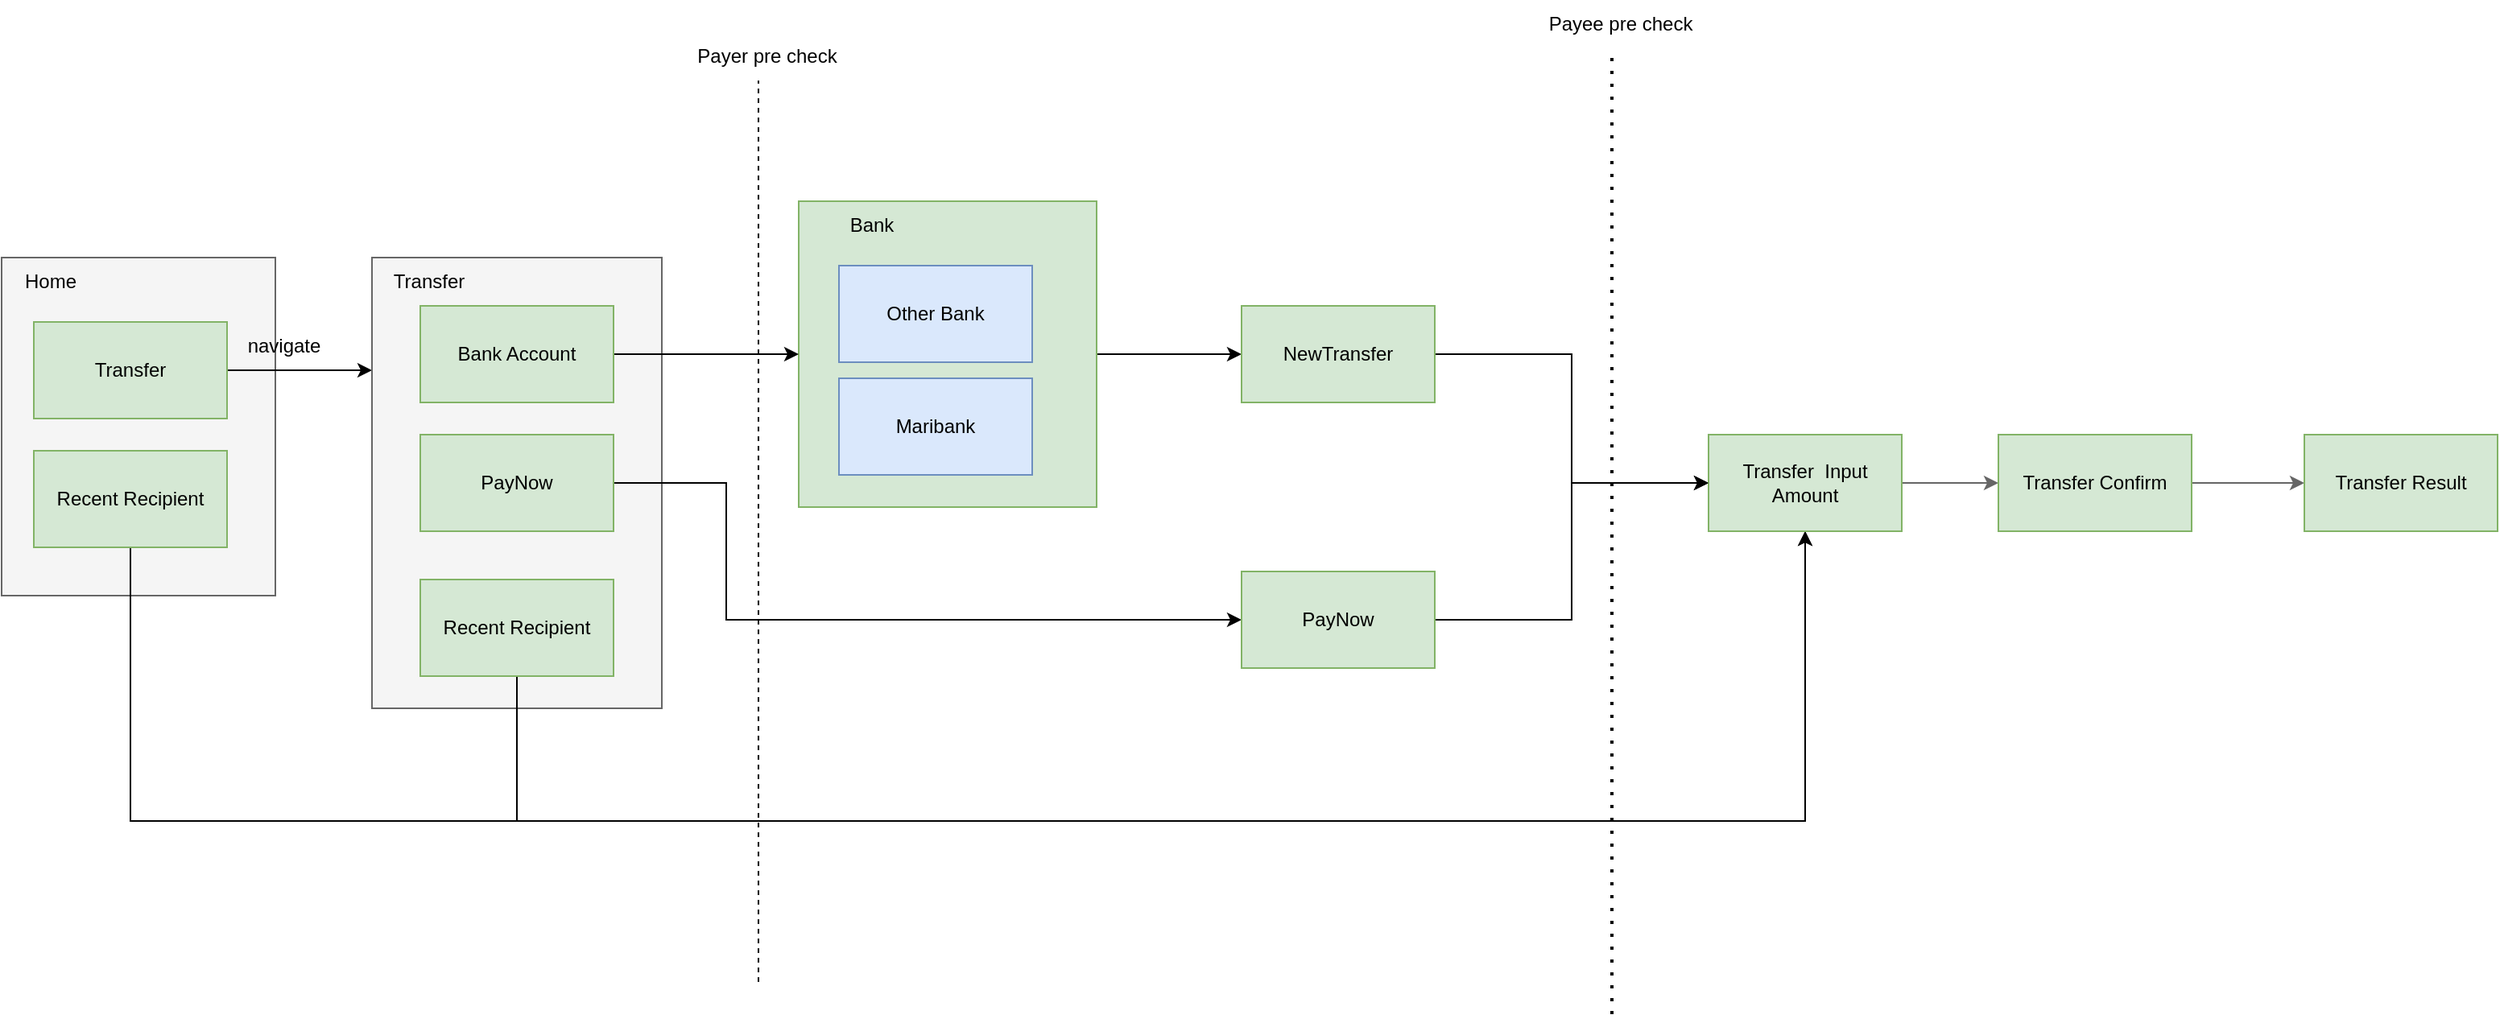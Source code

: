 <mxfile version="20.0.4" type="github">
  <diagram id="bX5sPl4p7DwddH2O-ysd" name="Page-1">
    <mxGraphModel dx="1234" dy="793" grid="1" gridSize="10" guides="1" tooltips="1" connect="1" arrows="1" fold="1" page="1" pageScale="1" pageWidth="827" pageHeight="1169" math="0" shadow="0">
      <root>
        <mxCell id="0" />
        <mxCell id="1" parent="0" />
        <mxCell id="V3oViIxJNqCeqKLx3S1p-10" style="edgeStyle=orthogonalEdgeStyle;rounded=0;orthogonalLoop=1;jettySize=auto;html=1;" edge="1" parent="1" source="V3oViIxJNqCeqKLx3S1p-1" target="V3oViIxJNqCeqKLx3S1p-5">
          <mxGeometry relative="1" as="geometry" />
        </mxCell>
        <mxCell id="V3oViIxJNqCeqKLx3S1p-1" value="" style="rounded=0;whiteSpace=wrap;html=1;fillColor=#d5e8d4;strokeColor=#82b366;" vertex="1" parent="1">
          <mxGeometry x="535" y="135" width="185" height="190" as="geometry" />
        </mxCell>
        <mxCell id="ZQvtZ0A3CkWybkyIGqYU-2" value="" style="rounded=0;whiteSpace=wrap;html=1;fillColor=#f5f5f5;fontColor=#333333;strokeColor=#666666;" parent="1" vertex="1">
          <mxGeometry x="40" y="170" width="170" height="210" as="geometry" />
        </mxCell>
        <mxCell id="ZQvtZ0A3CkWybkyIGqYU-11" style="edgeStyle=orthogonalEdgeStyle;rounded=0;orthogonalLoop=1;jettySize=auto;html=1;entryX=0;entryY=0.25;entryDx=0;entryDy=0;" parent="1" source="ZQvtZ0A3CkWybkyIGqYU-1" target="ZQvtZ0A3CkWybkyIGqYU-5" edge="1">
          <mxGeometry relative="1" as="geometry" />
        </mxCell>
        <mxCell id="ZQvtZ0A3CkWybkyIGqYU-1" value="Transfer" style="rounded=0;whiteSpace=wrap;html=1;fillColor=#d5e8d4;strokeColor=#82b366;" parent="1" vertex="1">
          <mxGeometry x="60" y="210" width="120" height="60" as="geometry" />
        </mxCell>
        <mxCell id="ZQvtZ0A3CkWybkyIGqYU-3" value="Home" style="text;html=1;align=center;verticalAlign=middle;resizable=0;points=[];autosize=1;strokeColor=none;fillColor=none;" parent="1" vertex="1">
          <mxGeometry x="40" y="170" width="60" height="30" as="geometry" />
        </mxCell>
        <mxCell id="V3oViIxJNqCeqKLx3S1p-16" style="edgeStyle=orthogonalEdgeStyle;rounded=0;orthogonalLoop=1;jettySize=auto;html=1;entryX=0.5;entryY=1;entryDx=0;entryDy=0;" edge="1" parent="1" source="ZQvtZ0A3CkWybkyIGqYU-4" target="ZQvtZ0A3CkWybkyIGqYU-28">
          <mxGeometry relative="1" as="geometry">
            <mxPoint x="980" y="550" as="targetPoint" />
            <Array as="points">
              <mxPoint x="120" y="520" />
              <mxPoint x="1160" y="520" />
            </Array>
          </mxGeometry>
        </mxCell>
        <mxCell id="ZQvtZ0A3CkWybkyIGqYU-4" value="Recent Recipient" style="rounded=0;whiteSpace=wrap;html=1;fillColor=#d5e8d4;strokeColor=#82b366;" parent="1" vertex="1">
          <mxGeometry x="60" y="290" width="120" height="60" as="geometry" />
        </mxCell>
        <mxCell id="ZQvtZ0A3CkWybkyIGqYU-5" value="" style="rounded=0;whiteSpace=wrap;html=1;fillColor=#f5f5f5;fontColor=#333333;strokeColor=#666666;" parent="1" vertex="1">
          <mxGeometry x="270" y="170" width="180" height="280" as="geometry" />
        </mxCell>
        <mxCell id="ZQvtZ0A3CkWybkyIGqYU-6" value="Transfer" style="text;html=1;align=center;verticalAlign=middle;resizable=0;points=[];autosize=1;strokeColor=none;fillColor=none;" parent="1" vertex="1">
          <mxGeometry x="270" y="170" width="70" height="30" as="geometry" />
        </mxCell>
        <mxCell id="V3oViIxJNqCeqKLx3S1p-4" style="edgeStyle=orthogonalEdgeStyle;rounded=0;orthogonalLoop=1;jettySize=auto;html=1;" edge="1" parent="1" source="ZQvtZ0A3CkWybkyIGqYU-7" target="V3oViIxJNqCeqKLx3S1p-1">
          <mxGeometry relative="1" as="geometry" />
        </mxCell>
        <mxCell id="ZQvtZ0A3CkWybkyIGqYU-7" value="Bank Account" style="rounded=0;whiteSpace=wrap;html=1;fillColor=#d5e8d4;strokeColor=#82b366;" parent="1" vertex="1">
          <mxGeometry x="300" y="200" width="120" height="60" as="geometry" />
        </mxCell>
        <mxCell id="V3oViIxJNqCeqKLx3S1p-3" style="edgeStyle=orthogonalEdgeStyle;rounded=0;orthogonalLoop=1;jettySize=auto;html=1;entryX=0;entryY=0.5;entryDx=0;entryDy=0;" edge="1" parent="1" source="ZQvtZ0A3CkWybkyIGqYU-8" target="ZQvtZ0A3CkWybkyIGqYU-13">
          <mxGeometry relative="1" as="geometry">
            <Array as="points">
              <mxPoint x="490" y="310" />
              <mxPoint x="490" y="395" />
              <mxPoint x="800" y="395" />
            </Array>
          </mxGeometry>
        </mxCell>
        <mxCell id="ZQvtZ0A3CkWybkyIGqYU-8" value="PayNow" style="rounded=0;whiteSpace=wrap;html=1;fillColor=#d5e8d4;strokeColor=#82b366;" parent="1" vertex="1">
          <mxGeometry x="300" y="280" width="120" height="60" as="geometry" />
        </mxCell>
        <mxCell id="V3oViIxJNqCeqKLx3S1p-15" style="edgeStyle=orthogonalEdgeStyle;rounded=0;orthogonalLoop=1;jettySize=auto;html=1;" edge="1" parent="1" source="ZQvtZ0A3CkWybkyIGqYU-10" target="ZQvtZ0A3CkWybkyIGqYU-28">
          <mxGeometry relative="1" as="geometry">
            <mxPoint x="1050" y="630" as="targetPoint" />
            <Array as="points">
              <mxPoint x="360" y="520" />
              <mxPoint x="1160" y="520" />
            </Array>
          </mxGeometry>
        </mxCell>
        <mxCell id="ZQvtZ0A3CkWybkyIGqYU-10" value="Recent Recipient" style="rounded=0;whiteSpace=wrap;html=1;fillColor=#d5e8d4;strokeColor=#82b366;" parent="1" vertex="1">
          <mxGeometry x="300" y="370" width="120" height="60" as="geometry" />
        </mxCell>
        <mxCell id="ZQvtZ0A3CkWybkyIGqYU-12" value="navigate" style="text;html=1;align=center;verticalAlign=middle;resizable=0;points=[];autosize=1;strokeColor=none;fillColor=none;" parent="1" vertex="1">
          <mxGeometry x="180" y="210" width="70" height="30" as="geometry" />
        </mxCell>
        <mxCell id="V3oViIxJNqCeqKLx3S1p-11" style="edgeStyle=orthogonalEdgeStyle;rounded=0;orthogonalLoop=1;jettySize=auto;html=1;entryX=0;entryY=0.5;entryDx=0;entryDy=0;" edge="1" parent="1" source="ZQvtZ0A3CkWybkyIGqYU-13" target="ZQvtZ0A3CkWybkyIGqYU-28">
          <mxGeometry relative="1" as="geometry" />
        </mxCell>
        <mxCell id="ZQvtZ0A3CkWybkyIGqYU-13" value="PayNow" style="rounded=0;whiteSpace=wrap;html=1;fillColor=#d5e8d4;strokeColor=#82b366;" parent="1" vertex="1">
          <mxGeometry x="810" y="365" width="120" height="60" as="geometry" />
        </mxCell>
        <mxCell id="ZQvtZ0A3CkWybkyIGqYU-16" value="&lt;span style=&quot;&quot;&gt;Other Bank&lt;/span&gt;" style="rounded=0;whiteSpace=wrap;html=1;fontFamily=Helvetica;fontSize=12;fontColor=default;align=center;strokeColor=#6c8ebf;fillColor=#dae8fc;" parent="1" vertex="1">
          <mxGeometry x="560" y="175" width="120" height="60" as="geometry" />
        </mxCell>
        <mxCell id="ZQvtZ0A3CkWybkyIGqYU-17" value="&lt;span style=&quot;&quot;&gt;Maribank&lt;/span&gt;" style="rounded=0;whiteSpace=wrap;html=1;fontFamily=Helvetica;fontSize=12;align=center;strokeColor=#6c8ebf;fillColor=#dae8fc;" parent="1" vertex="1">
          <mxGeometry x="560" y="245" width="120" height="60" as="geometry" />
        </mxCell>
        <mxCell id="ZQvtZ0A3CkWybkyIGqYU-37" value="" style="edgeStyle=orthogonalEdgeStyle;rounded=0;orthogonalLoop=1;jettySize=auto;html=1;fillColor=#f5f5f5;strokeColor=#666666;" parent="1" source="ZQvtZ0A3CkWybkyIGqYU-28" target="ZQvtZ0A3CkWybkyIGqYU-35" edge="1">
          <mxGeometry relative="1" as="geometry" />
        </mxCell>
        <mxCell id="ZQvtZ0A3CkWybkyIGqYU-28" value="Transfer&amp;nbsp; Input Amount" style="rounded=0;whiteSpace=wrap;html=1;fillColor=#d5e8d4;strokeColor=#82b366;" parent="1" vertex="1">
          <mxGeometry x="1100" y="280" width="120" height="60" as="geometry" />
        </mxCell>
        <mxCell id="ZQvtZ0A3CkWybkyIGqYU-30" value="" style="edgeStyle=orthogonalEdgeStyle;rounded=0;orthogonalLoop=1;jettySize=auto;html=1;exitX=1;exitY=0.5;exitDx=0;exitDy=0;entryX=0;entryY=0.5;entryDx=0;entryDy=0;" parent="1" source="V3oViIxJNqCeqKLx3S1p-5" target="ZQvtZ0A3CkWybkyIGqYU-28" edge="1">
          <mxGeometry relative="1" as="geometry">
            <mxPoint x="1150" y="330" as="sourcePoint" />
          </mxGeometry>
        </mxCell>
        <mxCell id="ZQvtZ0A3CkWybkyIGqYU-38" value="" style="edgeStyle=orthogonalEdgeStyle;rounded=0;orthogonalLoop=1;jettySize=auto;html=1;fillColor=#f5f5f5;strokeColor=#666666;" parent="1" source="ZQvtZ0A3CkWybkyIGqYU-35" target="ZQvtZ0A3CkWybkyIGqYU-36" edge="1">
          <mxGeometry relative="1" as="geometry" />
        </mxCell>
        <mxCell id="ZQvtZ0A3CkWybkyIGqYU-35" value="Transfer Confirm" style="rounded=0;whiteSpace=wrap;html=1;fillColor=#d5e8d4;strokeColor=#82b366;" parent="1" vertex="1">
          <mxGeometry x="1280" y="280" width="120" height="60" as="geometry" />
        </mxCell>
        <mxCell id="ZQvtZ0A3CkWybkyIGqYU-36" value="Transfer Result" style="rounded=0;whiteSpace=wrap;html=1;fillColor=#d5e8d4;strokeColor=#82b366;" parent="1" vertex="1">
          <mxGeometry x="1470" y="280" width="120" height="60" as="geometry" />
        </mxCell>
        <mxCell id="V3oViIxJNqCeqKLx3S1p-2" value="Bank" style="text;html=1;align=center;verticalAlign=middle;resizable=0;points=[];autosize=1;strokeColor=none;fillColor=none;" vertex="1" parent="1">
          <mxGeometry x="555" y="135" width="50" height="30" as="geometry" />
        </mxCell>
        <mxCell id="V3oViIxJNqCeqKLx3S1p-5" value="NewTransfer" style="rounded=0;whiteSpace=wrap;html=1;fillColor=#d5e8d4;strokeColor=#82b366;" vertex="1" parent="1">
          <mxGeometry x="810" y="200" width="120" height="60" as="geometry" />
        </mxCell>
        <mxCell id="V3oViIxJNqCeqKLx3S1p-6" value="" style="endArrow=none;dashed=1;html=1;rounded=0;" edge="1" parent="1">
          <mxGeometry width="50" height="50" relative="1" as="geometry">
            <mxPoint x="510" y="620" as="sourcePoint" />
            <mxPoint x="510" y="60" as="targetPoint" />
          </mxGeometry>
        </mxCell>
        <mxCell id="V3oViIxJNqCeqKLx3S1p-7" value="Payer pre check" style="text;html=1;align=center;verticalAlign=middle;resizable=0;points=[];autosize=1;strokeColor=none;fillColor=none;" vertex="1" parent="1">
          <mxGeometry x="460" y="30" width="110" height="30" as="geometry" />
        </mxCell>
        <mxCell id="V3oViIxJNqCeqKLx3S1p-13" value="" style="endArrow=none;dashed=1;html=1;dashPattern=1 3;strokeWidth=2;rounded=0;" edge="1" parent="1">
          <mxGeometry width="50" height="50" relative="1" as="geometry">
            <mxPoint x="1040" y="640" as="sourcePoint" />
            <mxPoint x="1040" y="40" as="targetPoint" />
          </mxGeometry>
        </mxCell>
        <mxCell id="V3oViIxJNqCeqKLx3S1p-14" value="Payee pre check" style="text;html=1;align=center;verticalAlign=middle;resizable=0;points=[];autosize=1;strokeColor=none;fillColor=none;" vertex="1" parent="1">
          <mxGeometry x="990" y="10" width="110" height="30" as="geometry" />
        </mxCell>
      </root>
    </mxGraphModel>
  </diagram>
</mxfile>
